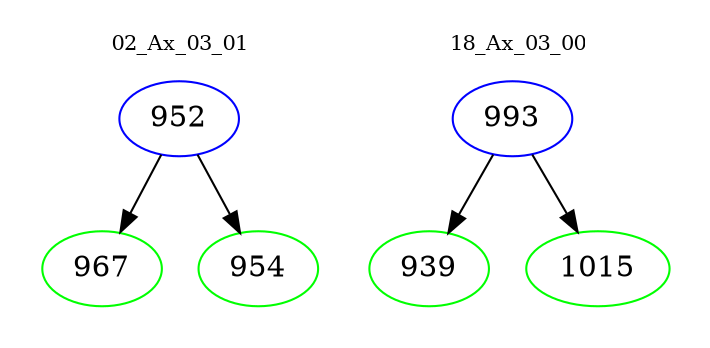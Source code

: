 digraph{
subgraph cluster_0 {
color = white
label = "02_Ax_03_01";
fontsize=10;
T0_952 [label="952", color="blue"]
T0_952 -> T0_967 [color="black"]
T0_967 [label="967", color="green"]
T0_952 -> T0_954 [color="black"]
T0_954 [label="954", color="green"]
}
subgraph cluster_1 {
color = white
label = "18_Ax_03_00";
fontsize=10;
T1_993 [label="993", color="blue"]
T1_993 -> T1_939 [color="black"]
T1_939 [label="939", color="green"]
T1_993 -> T1_1015 [color="black"]
T1_1015 [label="1015", color="green"]
}
}
